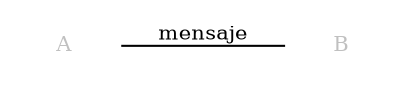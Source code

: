 digraph G
{
    graph [nodesep="0.1", rankdir=LR];
    node [shape=box]
    node [shape=box, fontsize="10", fontcolor=grey, color=white]
    edge [fontsize="10", arrowtail="none"]
    A -> B [arrowhead=none, label="mensaje"]
}
